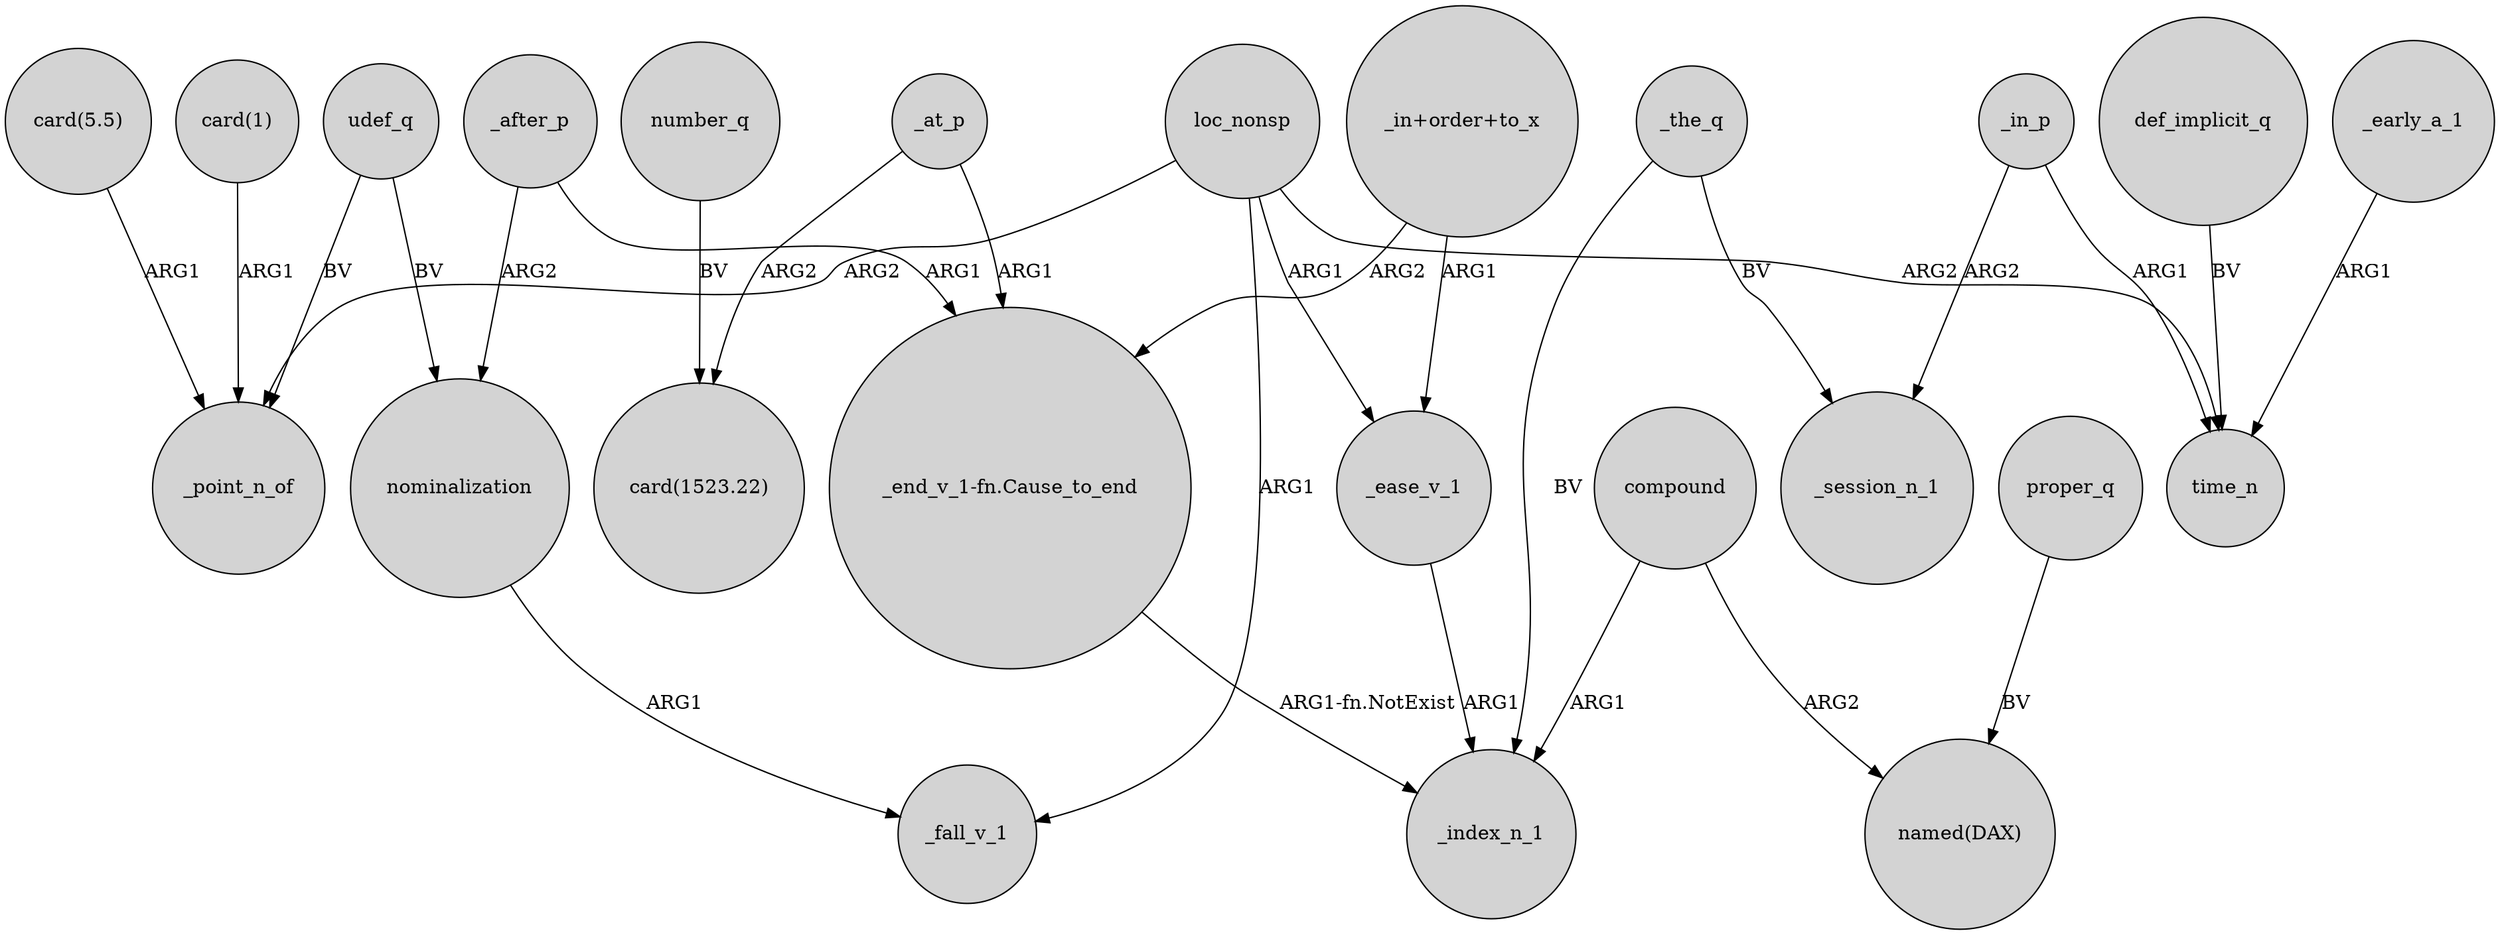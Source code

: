 digraph {
	node [shape=circle style=filled]
	loc_nonsp -> _point_n_of [label=ARG2]
	loc_nonsp -> _ease_v_1 [label=ARG1]
	_the_q -> _session_n_1 [label=BV]
	def_implicit_q -> time_n [label=BV]
	loc_nonsp -> _fall_v_1 [label=ARG1]
	_at_p -> "card(1523.22)" [label=ARG2]
	"_in+order+to_x" -> "_end_v_1-fn.Cause_to_end" [label=ARG2]
	_in_p -> time_n [label=ARG1]
	"_end_v_1-fn.Cause_to_end" -> _index_n_1 [label="ARG1-fn.NotExist"]
	loc_nonsp -> time_n [label=ARG2]
	nominalization -> _fall_v_1 [label=ARG1]
	number_q -> "card(1523.22)" [label=BV]
	proper_q -> "named(DAX)" [label=BV]
	compound -> "named(DAX)" [label=ARG2]
	"card(1)" -> _point_n_of [label=ARG1]
	_in_p -> _session_n_1 [label=ARG2]
	udef_q -> nominalization [label=BV]
	_after_p -> "_end_v_1-fn.Cause_to_end" [label=ARG1]
	_the_q -> _index_n_1 [label=BV]
	_early_a_1 -> time_n [label=ARG1]
	_at_p -> "_end_v_1-fn.Cause_to_end" [label=ARG1]
	"card(5.5)" -> _point_n_of [label=ARG1]
	"_in+order+to_x" -> _ease_v_1 [label=ARG1]
	_after_p -> nominalization [label=ARG2]
	_ease_v_1 -> _index_n_1 [label=ARG1]
	compound -> _index_n_1 [label=ARG1]
	udef_q -> _point_n_of [label=BV]
}

